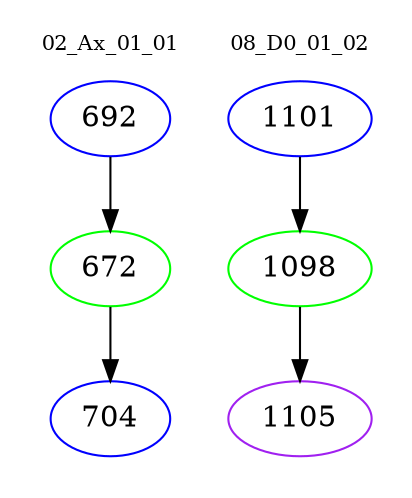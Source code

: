 digraph{
subgraph cluster_0 {
color = white
label = "02_Ax_01_01";
fontsize=10;
T0_692 [label="692", color="blue"]
T0_692 -> T0_672 [color="black"]
T0_672 [label="672", color="green"]
T0_672 -> T0_704 [color="black"]
T0_704 [label="704", color="blue"]
}
subgraph cluster_1 {
color = white
label = "08_D0_01_02";
fontsize=10;
T1_1101 [label="1101", color="blue"]
T1_1101 -> T1_1098 [color="black"]
T1_1098 [label="1098", color="green"]
T1_1098 -> T1_1105 [color="black"]
T1_1105 [label="1105", color="purple"]
}
}
